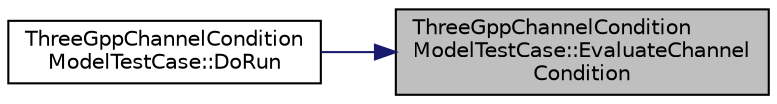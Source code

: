 digraph "ThreeGppChannelConditionModelTestCase::EvaluateChannelCondition"
{
 // LATEX_PDF_SIZE
  edge [fontname="Helvetica",fontsize="10",labelfontname="Helvetica",labelfontsize="10"];
  node [fontname="Helvetica",fontsize="10",shape=record];
  rankdir="RL";
  Node1 [label="ThreeGppChannelCondition\lModelTestCase::EvaluateChannel\lCondition",height=0.2,width=0.4,color="black", fillcolor="grey75", style="filled", fontcolor="black",tooltip="Evaluates the channel condition between two nodes by calling the method GetChannelCondition on m_cond..."];
  Node1 -> Node2 [dir="back",color="midnightblue",fontsize="10",style="solid",fontname="Helvetica"];
  Node2 [label="ThreeGppChannelCondition\lModelTestCase::DoRun",height=0.2,width=0.4,color="black", fillcolor="white", style="filled",URL="$class_three_gpp_channel_condition_model_test_case.html#a1e051fff0969bbc48d047f7a3a08ce0e",tooltip="Builds the simulation scenario and perform the tests."];
}
